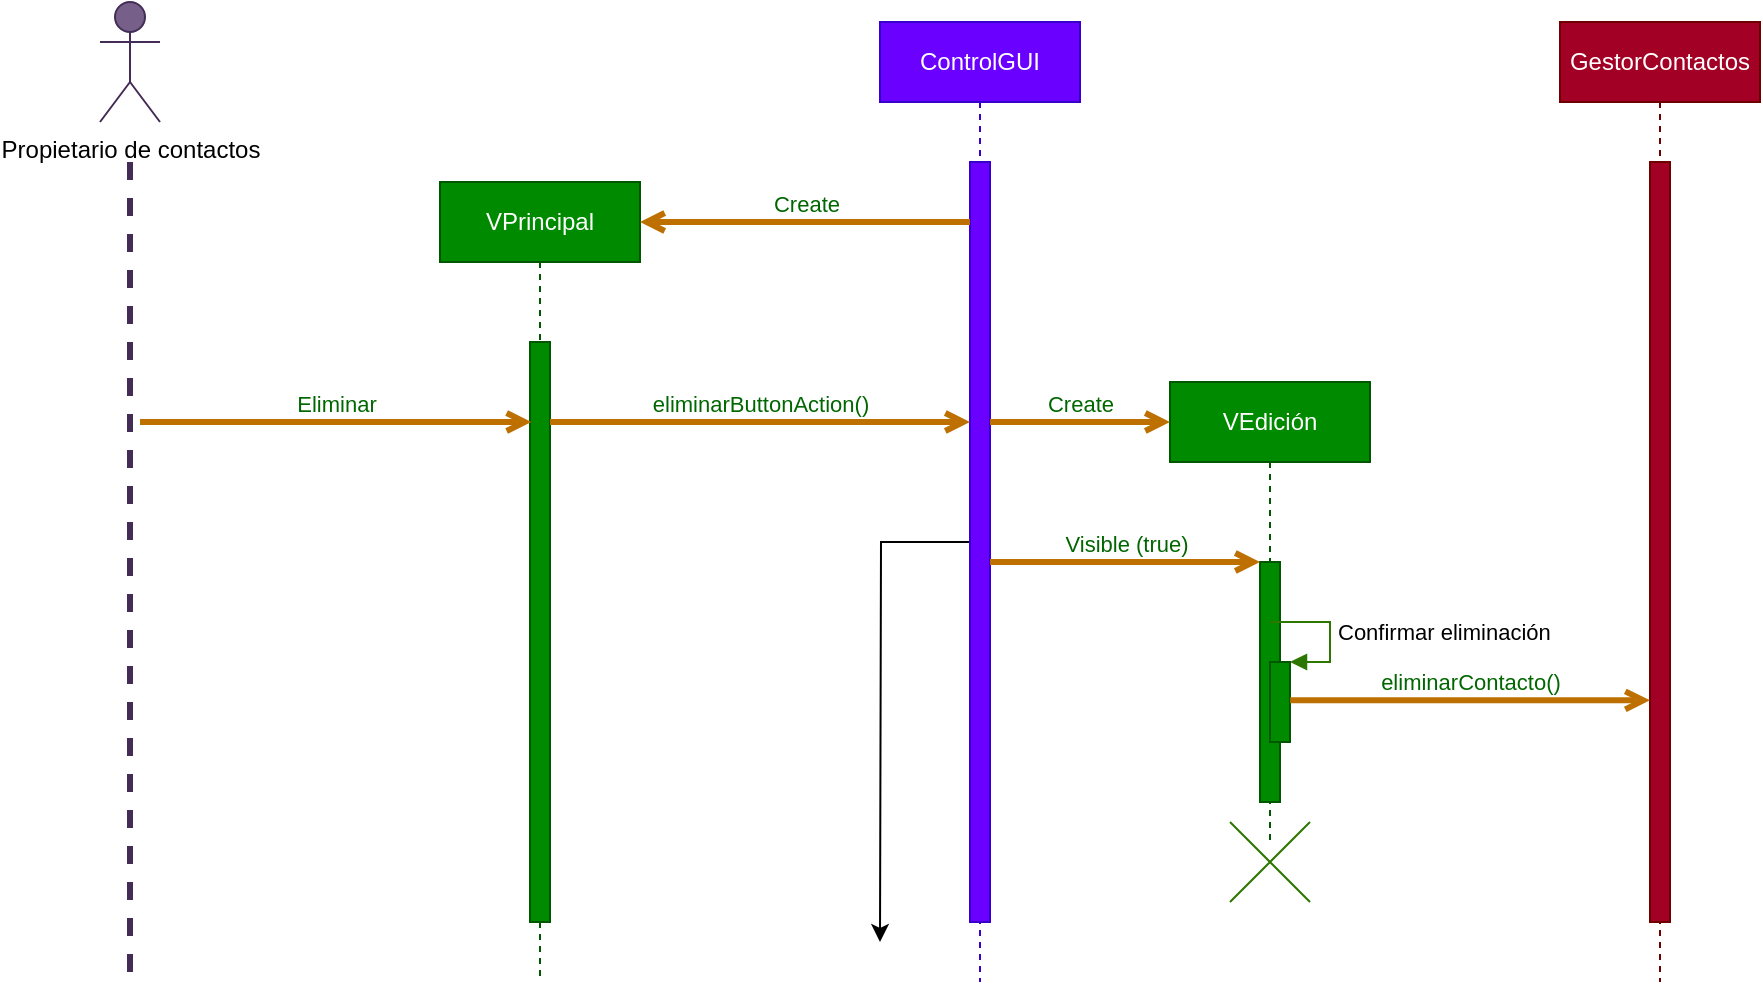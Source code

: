 <mxfile>
    <diagram id="LKaKQfK8-kJvVLxzSaqW" name="Página-1">
        <mxGraphModel dx="1126" dy="646" grid="1" gridSize="10" guides="1" tooltips="1" connect="1" arrows="1" fold="1" page="1" pageScale="1" pageWidth="1600" pageHeight="1200" background="#ffffff" math="0" shadow="0">
            <root>
                <mxCell id="0"/>
                <mxCell id="1" parent="0"/>
                <mxCell id="240" value="Propietario de contactos" style="shape=umlActor;verticalLabelPosition=bottom;verticalAlign=top;html=1;fillColor=#76608a;strokeColor=#432D57;fontColor=#000000;" parent="1" vertex="1">
                    <mxGeometry x="60" y="50" width="30" height="60" as="geometry"/>
                </mxCell>
                <mxCell id="241" value="" style="endArrow=none;startArrow=none;endFill=0;startFill=0;endSize=8;html=1;verticalAlign=bottom;labelBackgroundColor=none;strokeWidth=3;fillColor=#76608a;strokeColor=#432D57;dashed=1;" parent="1" edge="1">
                    <mxGeometry width="160" relative="1" as="geometry">
                        <mxPoint x="75.0" y="130" as="sourcePoint"/>
                        <mxPoint x="75.0" y="540" as="targetPoint"/>
                    </mxGeometry>
                </mxCell>
                <mxCell id="242" value="VPrincipal" style="shape=umlLifeline;perimeter=lifelinePerimeter;whiteSpace=wrap;html=1;container=1;collapsible=0;recursiveResize=0;outlineConnect=0;fillColor=#008a00;strokeColor=#005700;fontColor=#ffffff;" parent="1" vertex="1">
                    <mxGeometry x="230" y="140" width="100" height="400" as="geometry"/>
                </mxCell>
                <mxCell id="243" value="" style="html=1;points=[];perimeter=orthogonalPerimeter;fillColor=#008a00;strokeColor=#005700;fontColor=#ffffff;" parent="242" vertex="1">
                    <mxGeometry x="45" y="80" width="10" height="290" as="geometry"/>
                </mxCell>
                <mxCell id="244" value="ControlGUI" style="shape=umlLifeline;perimeter=lifelinePerimeter;whiteSpace=wrap;html=1;container=1;collapsible=0;recursiveResize=0;outlineConnect=0;strokeColor=#3700CC;fillColor=#6a00ff;fontColor=#ffffff;" parent="1" vertex="1">
                    <mxGeometry x="450" y="60" width="100" height="480" as="geometry"/>
                </mxCell>
                <mxCell id="245" value="" style="edgeStyle=orthogonalEdgeStyle;rounded=0;orthogonalLoop=1;jettySize=auto;html=1;fontColor=#000000;" parent="244" source="246" edge="1">
                    <mxGeometry relative="1" as="geometry">
                        <mxPoint y="460" as="targetPoint"/>
                    </mxGeometry>
                </mxCell>
                <mxCell id="246" value="" style="html=1;points=[];perimeter=orthogonalPerimeter;fillColor=#6a00ff;strokeColor=#3700CC;fontColor=#ffffff;" parent="244" vertex="1">
                    <mxGeometry x="45" y="70" width="10" height="380" as="geometry"/>
                </mxCell>
                <mxCell id="247" value="Eliminar" style="html=1;verticalAlign=bottom;labelBackgroundColor=none;endArrow=open;endFill=0;fontColor=#006600;strokeWidth=3;fillColor=#f0a30a;strokeColor=#BD7000;entryX=0.067;entryY=0.138;entryDx=0;entryDy=0;entryPerimeter=0;" parent="1" target="243" edge="1">
                    <mxGeometry width="160" relative="1" as="geometry">
                        <mxPoint x="80.0" y="260" as="sourcePoint"/>
                        <mxPoint x="250" y="260" as="targetPoint"/>
                    </mxGeometry>
                </mxCell>
                <mxCell id="248" value="Create" style="html=1;verticalAlign=bottom;labelBackgroundColor=none;endArrow=open;endFill=0;fontColor=#006600;strokeWidth=3;fillColor=#f0a30a;strokeColor=#BD7000;" parent="1" source="246" edge="1">
                    <mxGeometry width="160" relative="1" as="geometry">
                        <mxPoint x="670" y="160" as="sourcePoint"/>
                        <mxPoint x="330.0" y="160" as="targetPoint"/>
                    </mxGeometry>
                </mxCell>
                <mxCell id="249" value="eliminarButtonAction()" style="html=1;verticalAlign=bottom;labelBackgroundColor=none;endArrow=open;endFill=0;fontColor=#006600;strokeWidth=3;fillColor=#f0a30a;strokeColor=#BD7000;" parent="1" source="243" target="246" edge="1">
                    <mxGeometry width="160" relative="1" as="geometry">
                        <mxPoint x="300" y="260.0" as="sourcePoint"/>
                        <mxPoint x="600" y="260.0" as="targetPoint"/>
                        <Array as="points">
                            <mxPoint x="410" y="260"/>
                        </Array>
                    </mxGeometry>
                </mxCell>
                <mxCell id="250" value="VEdición" style="shape=umlLifeline;perimeter=lifelinePerimeter;whiteSpace=wrap;html=1;container=1;collapsible=0;recursiveResize=0;outlineConnect=0;fillColor=#008a00;strokeColor=#005700;fontColor=#ffffff;" parent="1" vertex="1">
                    <mxGeometry x="595" y="240" width="100" height="230" as="geometry"/>
                </mxCell>
                <mxCell id="251" value="" style="html=1;points=[];perimeter=orthogonalPerimeter;fillColor=#008a00;strokeColor=#005700;fontColor=#ffffff;" parent="250" vertex="1">
                    <mxGeometry x="45" y="90" width="10" height="120" as="geometry"/>
                </mxCell>
                <mxCell id="252" value="" style="html=1;points=[];perimeter=orthogonalPerimeter;fillColor=#008a00;strokeColor=#005700;shadow=0;fontColor=#ffffff;labelBackgroundColor=#ffffff;" parent="1" vertex="1">
                    <mxGeometry x="645" y="380" width="10" height="40" as="geometry"/>
                </mxCell>
                <mxCell id="253" value="Confirmar eliminación" style="edgeStyle=orthogonalEdgeStyle;html=1;align=left;spacingLeft=2;endArrow=block;rounded=0;entryX=1;entryY=0;fillColor=#60a917;strokeColor=#2D7600;shadow=0;fontColor=#000000;labelBackgroundColor=#ffffff;" parent="1" target="252" edge="1">
                    <mxGeometry relative="1" as="geometry">
                        <mxPoint x="645" y="360" as="sourcePoint"/>
                        <Array as="points">
                            <mxPoint x="675" y="360"/>
                        </Array>
                    </mxGeometry>
                </mxCell>
                <mxCell id="254" value="Create" style="html=1;verticalAlign=bottom;labelBackgroundColor=none;endArrow=open;endFill=0;fontColor=#006600;strokeWidth=3;fillColor=#f0a30a;strokeColor=#BD7000;" parent="1" source="246" edge="1">
                    <mxGeometry width="160" relative="1" as="geometry">
                        <mxPoint x="510" y="260" as="sourcePoint"/>
                        <mxPoint x="595" y="260" as="targetPoint"/>
                    </mxGeometry>
                </mxCell>
                <mxCell id="255" value="Visible (true)" style="html=1;verticalAlign=bottom;labelBackgroundColor=none;endArrow=open;endFill=0;fontColor=#006600;strokeWidth=3;fillColor=#f0a30a;strokeColor=#BD7000;" parent="1" source="246" target="251" edge="1">
                    <mxGeometry width="160" relative="1" as="geometry">
                        <mxPoint x="510" y="338.76" as="sourcePoint"/>
                        <mxPoint x="641.18" y="338.76" as="targetPoint"/>
                    </mxGeometry>
                </mxCell>
                <mxCell id="256" value="" style="shape=umlDestroy;dashed=0;fillColor=#60a917;strokeColor=#2D7600;fontColor=#ffffff;" parent="1" vertex="1">
                    <mxGeometry x="625" y="460" width="40" height="40" as="geometry"/>
                </mxCell>
                <mxCell id="257" value="GestorContactos" style="shape=umlLifeline;perimeter=lifelinePerimeter;whiteSpace=wrap;html=1;container=1;collapsible=0;recursiveResize=0;outlineConnect=0;fillColor=#a20025;strokeColor=#6F0000;fontColor=#ffffff;" parent="1" vertex="1">
                    <mxGeometry x="790" y="60" width="100" height="480" as="geometry"/>
                </mxCell>
                <mxCell id="258" value="" style="html=1;points=[];perimeter=orthogonalPerimeter;fillColor=#a20025;strokeColor=#6F0000;fontColor=#ffffff;" parent="257" vertex="1">
                    <mxGeometry x="45" y="70" width="10" height="380" as="geometry"/>
                </mxCell>
                <mxCell id="259" value="eliminarContacto()" style="html=1;verticalAlign=bottom;labelBackgroundColor=none;endArrow=open;endFill=0;fontColor=#006600;strokeWidth=3;fillColor=#f0a30a;strokeColor=#BD7000;exitX=1.006;exitY=0.479;exitDx=0;exitDy=0;exitPerimeter=0;" parent="1" source="252" target="258" edge="1">
                    <mxGeometry width="160" relative="1" as="geometry">
                        <mxPoint x="665" y="399.29" as="sourcePoint"/>
                        <mxPoint x="835.86" y="399.29" as="targetPoint"/>
                    </mxGeometry>
                </mxCell>
            </root>
        </mxGraphModel>
    </diagram>
</mxfile>